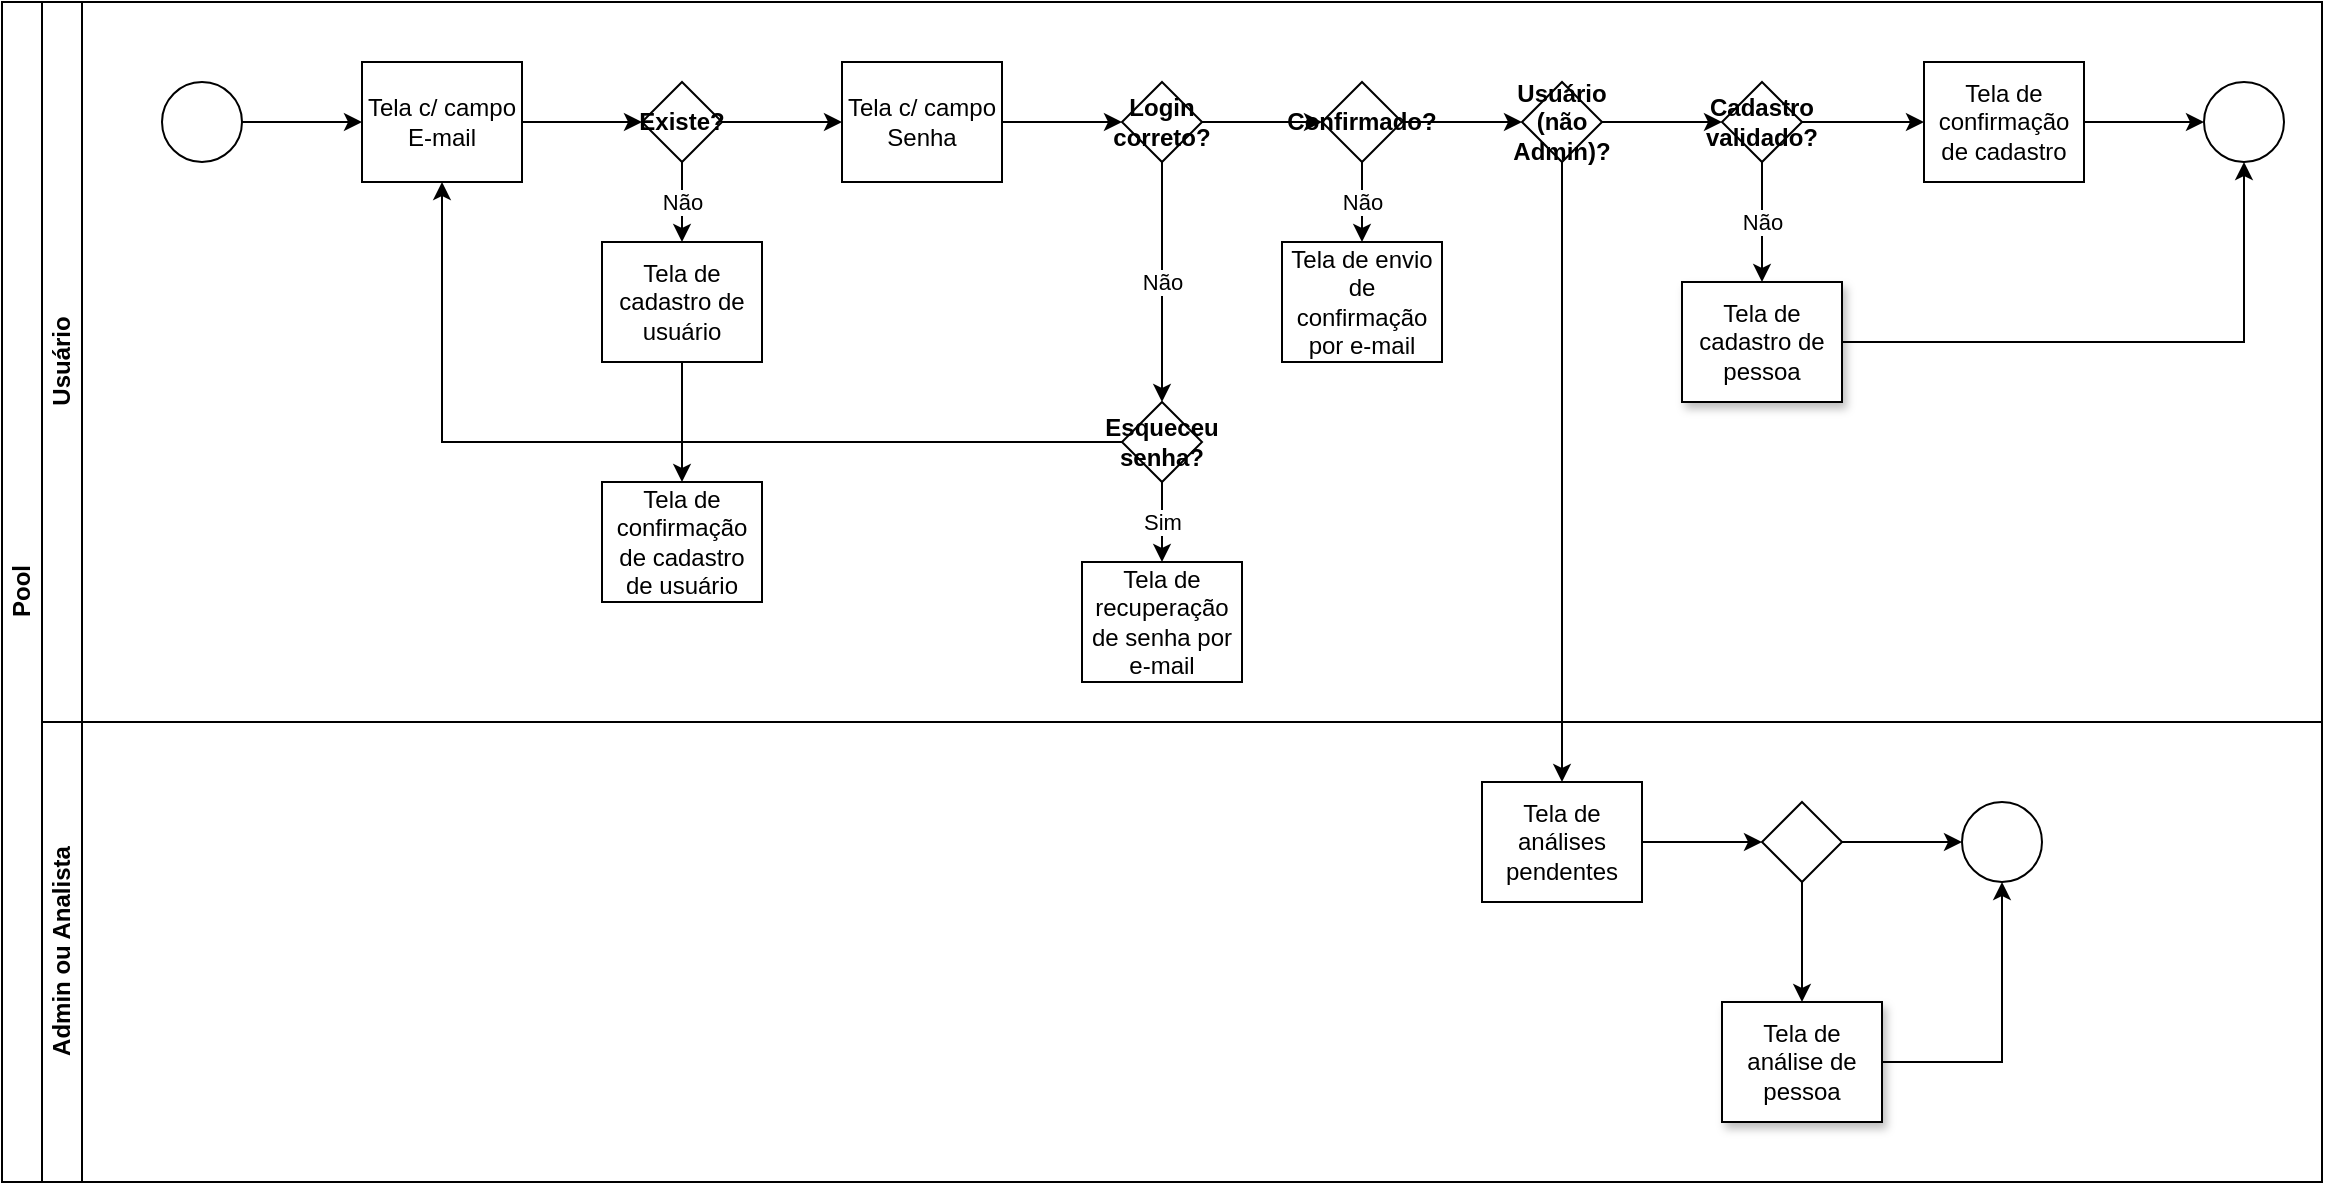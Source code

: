 <mxfile version="14.6.13" type="device" pages="3"><diagram id="prtHgNgQTEPvFCAcTncT" name="Usuários"><mxGraphModel dx="1022" dy="478" grid="1" gridSize="10" guides="1" tooltips="1" connect="1" arrows="1" fold="1" page="1" pageScale="1" pageWidth="827" pageHeight="1169" math="0" shadow="0"><root><mxCell id="0"/><mxCell id="1" parent="0"/><mxCell id="dNxyNK7c78bLwvsdeMH5-19" value="Pool" style="swimlane;html=1;childLayout=stackLayout;resizeParent=1;resizeParentMax=0;horizontal=0;startSize=20;horizontalStack=0;" parent="1" vertex="1"><mxGeometry x="120" y="120" width="1160" height="590" as="geometry"/></mxCell><mxCell id="dNxyNK7c78bLwvsdeMH5-20" value="Usuário" style="swimlane;html=1;startSize=20;horizontal=0;shadow=0;" parent="dNxyNK7c78bLwvsdeMH5-19" vertex="1"><mxGeometry x="20" width="1140" height="360" as="geometry"/></mxCell><mxCell id="dNxyNK7c78bLwvsdeMH5-28" value="&lt;b&gt;Existe?&lt;/b&gt;" style="rhombus;whiteSpace=wrap;html=1;fontFamily=Helvetica;fontSize=12;fontColor=#000000;align=center;direction=west;" parent="dNxyNK7c78bLwvsdeMH5-20" vertex="1"><mxGeometry x="300" y="40" width="40" height="40" as="geometry"/></mxCell><mxCell id="dNxyNK7c78bLwvsdeMH5-25" value="" style="edgeStyle=orthogonalEdgeStyle;rounded=0;orthogonalLoop=1;jettySize=auto;html=1;" parent="dNxyNK7c78bLwvsdeMH5-20" source="dNxyNK7c78bLwvsdeMH5-23" target="dNxyNK7c78bLwvsdeMH5-24" edge="1"><mxGeometry relative="1" as="geometry"/></mxCell><mxCell id="dNxyNK7c78bLwvsdeMH5-23" value="" style="ellipse;whiteSpace=wrap;html=1;" parent="dNxyNK7c78bLwvsdeMH5-20" vertex="1"><mxGeometry x="60" y="40" width="40" height="40" as="geometry"/></mxCell><mxCell id="dNxyNK7c78bLwvsdeMH5-24" value="Tela c/ campo E-mail" style="rounded=0;whiteSpace=wrap;html=1;fontFamily=Helvetica;fontSize=12;fontColor=#000000;align=center;" parent="dNxyNK7c78bLwvsdeMH5-20" vertex="1"><mxGeometry x="160" y="30" width="80" height="60" as="geometry"/></mxCell><mxCell id="0Zc3H7MoBBmtTrvcf0CR-15" value="Não" style="edgeStyle=orthogonalEdgeStyle;rounded=0;orthogonalLoop=1;jettySize=auto;html=1;entryX=0.5;entryY=0;entryDx=0;entryDy=0;" parent="dNxyNK7c78bLwvsdeMH5-20" source="dNxyNK7c78bLwvsdeMH5-28" target="dNxyNK7c78bLwvsdeMH5-34" edge="1"><mxGeometry relative="1" as="geometry"/></mxCell><mxCell id="dNxyNK7c78bLwvsdeMH5-29" value="" style="edgeStyle=orthogonalEdgeStyle;rounded=0;orthogonalLoop=1;jettySize=auto;html=1;endArrow=classic;endFill=1;exitX=1;exitY=0.5;exitDx=0;exitDy=0;" parent="dNxyNK7c78bLwvsdeMH5-20" source="dNxyNK7c78bLwvsdeMH5-24" target="dNxyNK7c78bLwvsdeMH5-28" edge="1"><mxGeometry relative="1" as="geometry"><mxPoint x="220" y="180" as="sourcePoint"/></mxGeometry></mxCell><mxCell id="dNxyNK7c78bLwvsdeMH5-30" value="Tela c/ campo Senha" style="rounded=0;whiteSpace=wrap;html=1;fontFamily=Helvetica;fontSize=12;fontColor=#000000;align=center;" parent="dNxyNK7c78bLwvsdeMH5-20" vertex="1"><mxGeometry x="400" y="30" width="80" height="60" as="geometry"/></mxCell><mxCell id="dNxyNK7c78bLwvsdeMH5-31" style="edgeStyle=orthogonalEdgeStyle;rounded=0;orthogonalLoop=1;jettySize=auto;html=1;endArrow=classic;endFill=1;" parent="dNxyNK7c78bLwvsdeMH5-20" source="dNxyNK7c78bLwvsdeMH5-28" target="dNxyNK7c78bLwvsdeMH5-30" edge="1"><mxGeometry relative="1" as="geometry"/></mxCell><mxCell id="0Zc3H7MoBBmtTrvcf0CR-12" style="edgeStyle=orthogonalEdgeStyle;rounded=0;orthogonalLoop=1;jettySize=auto;html=1;entryX=1;entryY=0.5;entryDx=0;entryDy=0;" parent="dNxyNK7c78bLwvsdeMH5-20" source="dNxyNK7c78bLwvsdeMH5-36" target="0Zc3H7MoBBmtTrvcf0CR-37" edge="1"><mxGeometry relative="1" as="geometry"><mxPoint x="620" y="60" as="targetPoint"/></mxGeometry></mxCell><mxCell id="0Zc3H7MoBBmtTrvcf0CR-23" value="Não" style="edgeStyle=orthogonalEdgeStyle;rounded=0;orthogonalLoop=1;jettySize=auto;html=1;entryX=0.5;entryY=0;entryDx=0;entryDy=0;" parent="dNxyNK7c78bLwvsdeMH5-20" source="dNxyNK7c78bLwvsdeMH5-36" target="0Zc3H7MoBBmtTrvcf0CR-22" edge="1"><mxGeometry relative="1" as="geometry"/></mxCell><mxCell id="dNxyNK7c78bLwvsdeMH5-36" value="Login correto?" style="rhombus;whiteSpace=wrap;html=1;fontFamily=Helvetica;fontSize=12;fontColor=#000000;align=center;fontStyle=1" parent="dNxyNK7c78bLwvsdeMH5-20" vertex="1"><mxGeometry x="540" y="40" width="40" height="40" as="geometry"/></mxCell><mxCell id="0Zc3H7MoBBmtTrvcf0CR-3" value="" style="edgeStyle=orthogonalEdgeStyle;rounded=0;orthogonalLoop=1;jettySize=auto;html=1;endArrow=classic;endFill=1;exitX=1;exitY=0.5;exitDx=0;exitDy=0;entryX=0;entryY=0.5;entryDx=0;entryDy=0;" parent="dNxyNK7c78bLwvsdeMH5-20" source="dNxyNK7c78bLwvsdeMH5-30" target="dNxyNK7c78bLwvsdeMH5-36" edge="1"><mxGeometry relative="1" as="geometry"><mxPoint x="510" y="60" as="sourcePoint"/><mxPoint x="520" y="60" as="targetPoint"/></mxGeometry></mxCell><mxCell id="0Zc3H7MoBBmtTrvcf0CR-17" style="edgeStyle=orthogonalEdgeStyle;rounded=0;orthogonalLoop=1;jettySize=auto;html=1;entryX=0;entryY=0.5;entryDx=0;entryDy=0;" parent="dNxyNK7c78bLwvsdeMH5-20" source="0Zc3H7MoBBmtTrvcf0CR-11" target="0Zc3H7MoBBmtTrvcf0CR-16" edge="1"><mxGeometry relative="1" as="geometry"/></mxCell><mxCell id="0Zc3H7MoBBmtTrvcf0CR-11" value="&lt;b&gt;Usuário (não Admin)?&lt;/b&gt;" style="rhombus;whiteSpace=wrap;html=1;fontFamily=Helvetica;fontSize=12;fontColor=#000000;align=center;direction=west;" parent="dNxyNK7c78bLwvsdeMH5-20" vertex="1"><mxGeometry x="740" y="40" width="40" height="40" as="geometry"/></mxCell><mxCell id="0Zc3H7MoBBmtTrvcf0CR-14" value="Tela de confirmação de cadastro" style="rounded=0;whiteSpace=wrap;html=1;fontFamily=Helvetica;fontSize=12;fontColor=#000000;align=center;" parent="dNxyNK7c78bLwvsdeMH5-20" vertex="1"><mxGeometry x="941" y="30" width="80" height="60" as="geometry"/></mxCell><mxCell id="0Zc3H7MoBBmtTrvcf0CR-42" style="edgeStyle=orthogonalEdgeStyle;rounded=0;orthogonalLoop=1;jettySize=auto;html=1;entryX=0.5;entryY=0;entryDx=0;entryDy=0;" parent="dNxyNK7c78bLwvsdeMH5-20" source="dNxyNK7c78bLwvsdeMH5-34" target="0Zc3H7MoBBmtTrvcf0CR-41" edge="1"><mxGeometry relative="1" as="geometry"/></mxCell><mxCell id="dNxyNK7c78bLwvsdeMH5-34" value="Tela de cadastro de usuário" style="rounded=0;whiteSpace=wrap;html=1;fontFamily=Helvetica;fontSize=12;fontColor=#000000;align=center;" parent="dNxyNK7c78bLwvsdeMH5-20" vertex="1"><mxGeometry x="280" y="120" width="80" height="60" as="geometry"/></mxCell><mxCell id="0Zc3H7MoBBmtTrvcf0CR-18" style="edgeStyle=orthogonalEdgeStyle;rounded=0;orthogonalLoop=1;jettySize=auto;html=1;entryX=0;entryY=0.5;entryDx=0;entryDy=0;" parent="dNxyNK7c78bLwvsdeMH5-20" source="0Zc3H7MoBBmtTrvcf0CR-16" target="0Zc3H7MoBBmtTrvcf0CR-14" edge="1"><mxGeometry relative="1" as="geometry"/></mxCell><mxCell id="0Zc3H7MoBBmtTrvcf0CR-26" value="Não" style="edgeStyle=orthogonalEdgeStyle;rounded=0;orthogonalLoop=1;jettySize=auto;html=1;entryX=0.5;entryY=0;entryDx=0;entryDy=0;" parent="dNxyNK7c78bLwvsdeMH5-20" source="0Zc3H7MoBBmtTrvcf0CR-16" target="0Zc3H7MoBBmtTrvcf0CR-21" edge="1"><mxGeometry relative="1" as="geometry"/></mxCell><mxCell id="0Zc3H7MoBBmtTrvcf0CR-16" value="Cadastro validado?" style="rhombus;whiteSpace=wrap;html=1;fontFamily=Helvetica;fontSize=12;fontColor=#000000;align=center;fontStyle=1" parent="dNxyNK7c78bLwvsdeMH5-20" vertex="1"><mxGeometry x="840" y="40" width="40" height="40" as="geometry"/></mxCell><mxCell id="0Zc3H7MoBBmtTrvcf0CR-19" value="Tela de recuperação de senha por e-mail" style="rounded=0;whiteSpace=wrap;html=1;fontFamily=Helvetica;fontSize=12;fontColor=#000000;align=center;" parent="dNxyNK7c78bLwvsdeMH5-20" vertex="1"><mxGeometry x="520" y="280" width="80" height="60" as="geometry"/></mxCell><mxCell id="0Zc3H7MoBBmtTrvcf0CR-30" style="edgeStyle=orthogonalEdgeStyle;rounded=0;orthogonalLoop=1;jettySize=auto;html=1;entryX=0.5;entryY=1;entryDx=0;entryDy=0;" parent="dNxyNK7c78bLwvsdeMH5-20" source="0Zc3H7MoBBmtTrvcf0CR-21" target="0Zc3H7MoBBmtTrvcf0CR-27" edge="1"><mxGeometry relative="1" as="geometry"><mxPoint x="960" y="150" as="targetPoint"/></mxGeometry></mxCell><mxCell id="0Zc3H7MoBBmtTrvcf0CR-21" value="Tela de cadastro de pessoa" style="rounded=0;whiteSpace=wrap;html=1;fontFamily=Helvetica;fontSize=12;fontColor=#000000;align=center;shadow=1;" parent="dNxyNK7c78bLwvsdeMH5-20" vertex="1"><mxGeometry x="820" y="140" width="80" height="60" as="geometry"/></mxCell><mxCell id="0Zc3H7MoBBmtTrvcf0CR-24" value="Sim" style="edgeStyle=orthogonalEdgeStyle;rounded=0;orthogonalLoop=1;jettySize=auto;html=1;entryX=0.5;entryY=0;entryDx=0;entryDy=0;" parent="dNxyNK7c78bLwvsdeMH5-20" source="0Zc3H7MoBBmtTrvcf0CR-22" target="0Zc3H7MoBBmtTrvcf0CR-19" edge="1"><mxGeometry relative="1" as="geometry"/></mxCell><mxCell id="0Zc3H7MoBBmtTrvcf0CR-25" style="edgeStyle=orthogonalEdgeStyle;rounded=0;orthogonalLoop=1;jettySize=auto;html=1;entryX=0.5;entryY=1;entryDx=0;entryDy=0;" parent="dNxyNK7c78bLwvsdeMH5-20" source="0Zc3H7MoBBmtTrvcf0CR-22" target="dNxyNK7c78bLwvsdeMH5-24" edge="1"><mxGeometry relative="1" as="geometry"/></mxCell><mxCell id="0Zc3H7MoBBmtTrvcf0CR-22" value="Esqueceu senha?" style="rhombus;whiteSpace=wrap;html=1;fontFamily=Helvetica;fontSize=12;fontColor=#000000;align=center;fontStyle=1" parent="dNxyNK7c78bLwvsdeMH5-20" vertex="1"><mxGeometry x="540" y="200" width="40" height="40" as="geometry"/></mxCell><mxCell id="0Zc3H7MoBBmtTrvcf0CR-40" style="edgeStyle=orthogonalEdgeStyle;rounded=0;orthogonalLoop=1;jettySize=auto;html=1;entryX=1;entryY=0.5;entryDx=0;entryDy=0;" parent="dNxyNK7c78bLwvsdeMH5-20" source="0Zc3H7MoBBmtTrvcf0CR-37" target="0Zc3H7MoBBmtTrvcf0CR-11" edge="1"><mxGeometry relative="1" as="geometry"/></mxCell><mxCell id="0Zc3H7MoBBmtTrvcf0CR-37" value="&lt;b&gt;Confirmado?&lt;/b&gt;" style="rhombus;whiteSpace=wrap;html=1;fontFamily=Helvetica;fontSize=12;fontColor=#000000;align=center;direction=west;" parent="dNxyNK7c78bLwvsdeMH5-20" vertex="1"><mxGeometry x="640" y="40" width="40" height="40" as="geometry"/></mxCell><mxCell id="0Zc3H7MoBBmtTrvcf0CR-38" value="Tela de envio de confirmação por e-mail" style="rounded=0;whiteSpace=wrap;html=1;fontFamily=Helvetica;fontSize=12;fontColor=#000000;align=center;" parent="dNxyNK7c78bLwvsdeMH5-20" vertex="1"><mxGeometry x="620" y="120" width="80" height="60" as="geometry"/></mxCell><mxCell id="0Zc3H7MoBBmtTrvcf0CR-39" value="Não" style="edgeStyle=orthogonalEdgeStyle;rounded=0;orthogonalLoop=1;jettySize=auto;html=1;entryX=0.5;entryY=0;entryDx=0;entryDy=0;" parent="dNxyNK7c78bLwvsdeMH5-20" source="0Zc3H7MoBBmtTrvcf0CR-37" target="0Zc3H7MoBBmtTrvcf0CR-38" edge="1"><mxGeometry relative="1" as="geometry"/></mxCell><mxCell id="0Zc3H7MoBBmtTrvcf0CR-41" value="Tela de confirmação de cadastro de usuário" style="rounded=0;whiteSpace=wrap;html=1;fontFamily=Helvetica;fontSize=12;fontColor=#000000;align=center;" parent="dNxyNK7c78bLwvsdeMH5-20" vertex="1"><mxGeometry x="280" y="240" width="80" height="60" as="geometry"/></mxCell><mxCell id="0Zc3H7MoBBmtTrvcf0CR-27" value="" style="ellipse;whiteSpace=wrap;html=1;" parent="dNxyNK7c78bLwvsdeMH5-20" vertex="1"><mxGeometry x="1081" y="40" width="40" height="40" as="geometry"/></mxCell><mxCell id="0Zc3H7MoBBmtTrvcf0CR-28" style="edgeStyle=orthogonalEdgeStyle;rounded=0;orthogonalLoop=1;jettySize=auto;html=1;entryX=0;entryY=0.5;entryDx=0;entryDy=0;" parent="dNxyNK7c78bLwvsdeMH5-20" source="0Zc3H7MoBBmtTrvcf0CR-14" target="0Zc3H7MoBBmtTrvcf0CR-27" edge="1"><mxGeometry relative="1" as="geometry"/></mxCell><mxCell id="dNxyNK7c78bLwvsdeMH5-21" value="Admin ou Analista" style="swimlane;html=1;startSize=20;horizontal=0;" parent="dNxyNK7c78bLwvsdeMH5-19" vertex="1"><mxGeometry x="20" y="360" width="1140" height="230" as="geometry"/></mxCell><mxCell id="0Zc3H7MoBBmtTrvcf0CR-33" style="edgeStyle=orthogonalEdgeStyle;rounded=0;orthogonalLoop=1;jettySize=auto;html=1;entryX=0;entryY=0.5;entryDx=0;entryDy=0;" parent="dNxyNK7c78bLwvsdeMH5-21" source="0Zc3H7MoBBmtTrvcf0CR-4" target="tCGUxIHytRdRxwQVv8BS-1" edge="1"><mxGeometry relative="1" as="geometry"/></mxCell><mxCell id="0Zc3H7MoBBmtTrvcf0CR-4" value="Tela de análises pendentes" style="rounded=0;whiteSpace=wrap;html=1;fontFamily=Helvetica;fontSize=12;fontColor=#000000;align=center;shadow=0;" parent="dNxyNK7c78bLwvsdeMH5-21" vertex="1"><mxGeometry x="720" y="30" width="80" height="60" as="geometry"/></mxCell><mxCell id="0Zc3H7MoBBmtTrvcf0CR-34" value="" style="ellipse;whiteSpace=wrap;html=1;" parent="dNxyNK7c78bLwvsdeMH5-21" vertex="1"><mxGeometry x="960" y="40" width="40" height="40" as="geometry"/></mxCell><mxCell id="tCGUxIHytRdRxwQVv8BS-5" style="edgeStyle=orthogonalEdgeStyle;rounded=0;orthogonalLoop=1;jettySize=auto;html=1;entryX=0;entryY=0.5;entryDx=0;entryDy=0;" edge="1" parent="dNxyNK7c78bLwvsdeMH5-21" source="tCGUxIHytRdRxwQVv8BS-1" target="0Zc3H7MoBBmtTrvcf0CR-34"><mxGeometry relative="1" as="geometry"/></mxCell><mxCell id="tCGUxIHytRdRxwQVv8BS-1" value="" style="rhombus;whiteSpace=wrap;html=1;fontFamily=Helvetica;fontSize=12;fontColor=#000000;align=center;fontStyle=1" vertex="1" parent="dNxyNK7c78bLwvsdeMH5-21"><mxGeometry x="860" y="40" width="40" height="40" as="geometry"/></mxCell><mxCell id="Ke32mpUiRnI0pkvBAI6I-1" style="edgeStyle=orthogonalEdgeStyle;rounded=0;orthogonalLoop=1;jettySize=auto;html=1;" edge="1" parent="dNxyNK7c78bLwvsdeMH5-19" source="0Zc3H7MoBBmtTrvcf0CR-11" target="0Zc3H7MoBBmtTrvcf0CR-4"><mxGeometry relative="1" as="geometry"/></mxCell><mxCell id="tCGUxIHytRdRxwQVv8BS-6" style="edgeStyle=orthogonalEdgeStyle;rounded=0;orthogonalLoop=1;jettySize=auto;html=1;entryX=0.5;entryY=1;entryDx=0;entryDy=0;" edge="1" parent="1" source="EPlM_waMtdJRsBaOxWwy-1" target="0Zc3H7MoBBmtTrvcf0CR-34"><mxGeometry relative="1" as="geometry"/></mxCell><mxCell id="EPlM_waMtdJRsBaOxWwy-1" value="Tela de análise de pessoa" style="rounded=0;whiteSpace=wrap;html=1;fontFamily=Helvetica;fontSize=12;fontColor=#000000;align=center;shadow=1;" parent="1" vertex="1"><mxGeometry x="980" y="620" width="80" height="60" as="geometry"/></mxCell><mxCell id="tCGUxIHytRdRxwQVv8BS-4" style="edgeStyle=orthogonalEdgeStyle;rounded=0;orthogonalLoop=1;jettySize=auto;html=1;entryX=0.5;entryY=0;entryDx=0;entryDy=0;" edge="1" parent="1" source="tCGUxIHytRdRxwQVv8BS-1" target="EPlM_waMtdJRsBaOxWwy-1"><mxGeometry relative="1" as="geometry"/></mxCell></root></mxGraphModel></diagram><diagram id="XSMXfoFa6GulNRRnMQid" name="Pessoas"><mxGraphModel dx="1022" dy="478" grid="1" gridSize="10" guides="1" tooltips="1" connect="1" arrows="1" fold="1" page="1" pageScale="1" pageWidth="827" pageHeight="1169" math="0" shadow="0"><root><mxCell id="pIcm-pYCntSme29dQYTe-0"/><mxCell id="pIcm-pYCntSme29dQYTe-1" parent="pIcm-pYCntSme29dQYTe-0"/></root></mxGraphModel></diagram><diagram id="5esni_6IEdnr5NFlSjFB" name="Análises"><mxGraphModel dx="1022" dy="478" grid="1" gridSize="10" guides="1" tooltips="1" connect="1" arrows="1" fold="1" page="1" pageScale="1" pageWidth="827" pageHeight="1169" math="0" shadow="0"><root><mxCell id="-YbT5wXM6n4H0BOprP45-0"/><mxCell id="-YbT5wXM6n4H0BOprP45-1" parent="-YbT5wXM6n4H0BOprP45-0"/></root></mxGraphModel></diagram></mxfile>
